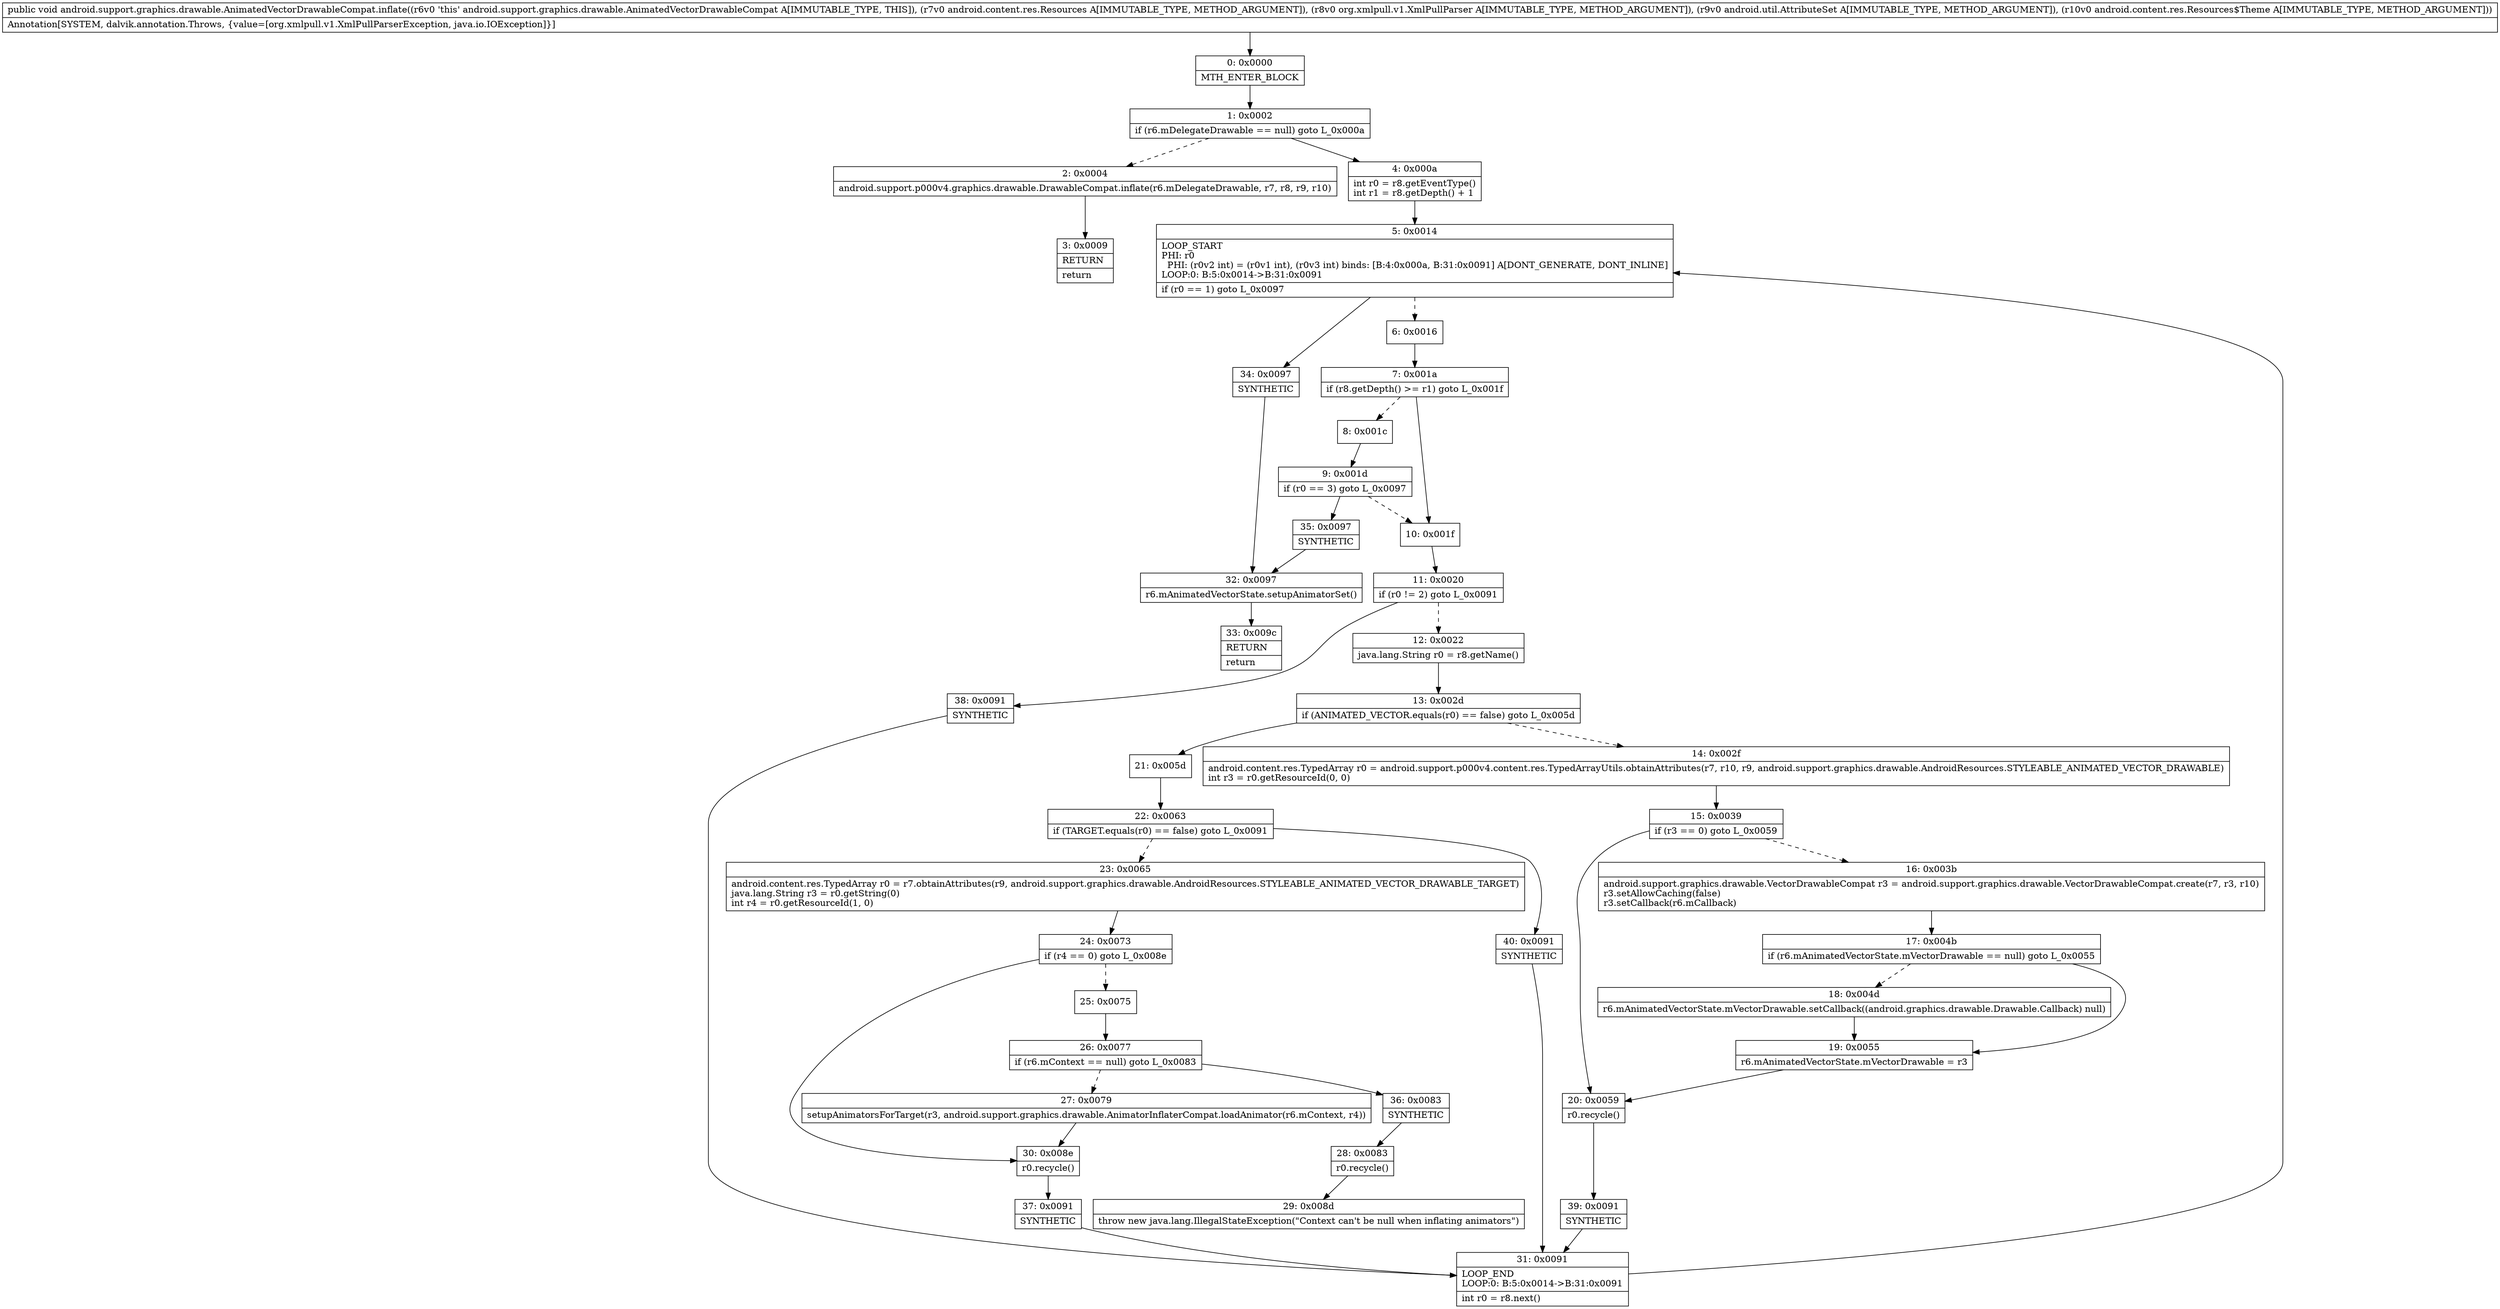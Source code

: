 digraph "CFG forandroid.support.graphics.drawable.AnimatedVectorDrawableCompat.inflate(Landroid\/content\/res\/Resources;Lorg\/xmlpull\/v1\/XmlPullParser;Landroid\/util\/AttributeSet;Landroid\/content\/res\/Resources$Theme;)V" {
Node_0 [shape=record,label="{0\:\ 0x0000|MTH_ENTER_BLOCK\l}"];
Node_1 [shape=record,label="{1\:\ 0x0002|if (r6.mDelegateDrawable == null) goto L_0x000a\l}"];
Node_2 [shape=record,label="{2\:\ 0x0004|android.support.p000v4.graphics.drawable.DrawableCompat.inflate(r6.mDelegateDrawable, r7, r8, r9, r10)\l}"];
Node_3 [shape=record,label="{3\:\ 0x0009|RETURN\l|return\l}"];
Node_4 [shape=record,label="{4\:\ 0x000a|int r0 = r8.getEventType()\lint r1 = r8.getDepth() + 1\l}"];
Node_5 [shape=record,label="{5\:\ 0x0014|LOOP_START\lPHI: r0 \l  PHI: (r0v2 int) = (r0v1 int), (r0v3 int) binds: [B:4:0x000a, B:31:0x0091] A[DONT_GENERATE, DONT_INLINE]\lLOOP:0: B:5:0x0014\-\>B:31:0x0091\l|if (r0 == 1) goto L_0x0097\l}"];
Node_6 [shape=record,label="{6\:\ 0x0016}"];
Node_7 [shape=record,label="{7\:\ 0x001a|if (r8.getDepth() \>= r1) goto L_0x001f\l}"];
Node_8 [shape=record,label="{8\:\ 0x001c}"];
Node_9 [shape=record,label="{9\:\ 0x001d|if (r0 == 3) goto L_0x0097\l}"];
Node_10 [shape=record,label="{10\:\ 0x001f}"];
Node_11 [shape=record,label="{11\:\ 0x0020|if (r0 != 2) goto L_0x0091\l}"];
Node_12 [shape=record,label="{12\:\ 0x0022|java.lang.String r0 = r8.getName()\l}"];
Node_13 [shape=record,label="{13\:\ 0x002d|if (ANIMATED_VECTOR.equals(r0) == false) goto L_0x005d\l}"];
Node_14 [shape=record,label="{14\:\ 0x002f|android.content.res.TypedArray r0 = android.support.p000v4.content.res.TypedArrayUtils.obtainAttributes(r7, r10, r9, android.support.graphics.drawable.AndroidResources.STYLEABLE_ANIMATED_VECTOR_DRAWABLE)\lint r3 = r0.getResourceId(0, 0)\l}"];
Node_15 [shape=record,label="{15\:\ 0x0039|if (r3 == 0) goto L_0x0059\l}"];
Node_16 [shape=record,label="{16\:\ 0x003b|android.support.graphics.drawable.VectorDrawableCompat r3 = android.support.graphics.drawable.VectorDrawableCompat.create(r7, r3, r10)\lr3.setAllowCaching(false)\lr3.setCallback(r6.mCallback)\l}"];
Node_17 [shape=record,label="{17\:\ 0x004b|if (r6.mAnimatedVectorState.mVectorDrawable == null) goto L_0x0055\l}"];
Node_18 [shape=record,label="{18\:\ 0x004d|r6.mAnimatedVectorState.mVectorDrawable.setCallback((android.graphics.drawable.Drawable.Callback) null)\l}"];
Node_19 [shape=record,label="{19\:\ 0x0055|r6.mAnimatedVectorState.mVectorDrawable = r3\l}"];
Node_20 [shape=record,label="{20\:\ 0x0059|r0.recycle()\l}"];
Node_21 [shape=record,label="{21\:\ 0x005d}"];
Node_22 [shape=record,label="{22\:\ 0x0063|if (TARGET.equals(r0) == false) goto L_0x0091\l}"];
Node_23 [shape=record,label="{23\:\ 0x0065|android.content.res.TypedArray r0 = r7.obtainAttributes(r9, android.support.graphics.drawable.AndroidResources.STYLEABLE_ANIMATED_VECTOR_DRAWABLE_TARGET)\ljava.lang.String r3 = r0.getString(0)\lint r4 = r0.getResourceId(1, 0)\l}"];
Node_24 [shape=record,label="{24\:\ 0x0073|if (r4 == 0) goto L_0x008e\l}"];
Node_25 [shape=record,label="{25\:\ 0x0075}"];
Node_26 [shape=record,label="{26\:\ 0x0077|if (r6.mContext == null) goto L_0x0083\l}"];
Node_27 [shape=record,label="{27\:\ 0x0079|setupAnimatorsForTarget(r3, android.support.graphics.drawable.AnimatorInflaterCompat.loadAnimator(r6.mContext, r4))\l}"];
Node_28 [shape=record,label="{28\:\ 0x0083|r0.recycle()\l}"];
Node_29 [shape=record,label="{29\:\ 0x008d|throw new java.lang.IllegalStateException(\"Context can't be null when inflating animators\")\l}"];
Node_30 [shape=record,label="{30\:\ 0x008e|r0.recycle()\l}"];
Node_31 [shape=record,label="{31\:\ 0x0091|LOOP_END\lLOOP:0: B:5:0x0014\-\>B:31:0x0091\l|int r0 = r8.next()\l}"];
Node_32 [shape=record,label="{32\:\ 0x0097|r6.mAnimatedVectorState.setupAnimatorSet()\l}"];
Node_33 [shape=record,label="{33\:\ 0x009c|RETURN\l|return\l}"];
Node_34 [shape=record,label="{34\:\ 0x0097|SYNTHETIC\l}"];
Node_35 [shape=record,label="{35\:\ 0x0097|SYNTHETIC\l}"];
Node_36 [shape=record,label="{36\:\ 0x0083|SYNTHETIC\l}"];
Node_37 [shape=record,label="{37\:\ 0x0091|SYNTHETIC\l}"];
Node_38 [shape=record,label="{38\:\ 0x0091|SYNTHETIC\l}"];
Node_39 [shape=record,label="{39\:\ 0x0091|SYNTHETIC\l}"];
Node_40 [shape=record,label="{40\:\ 0x0091|SYNTHETIC\l}"];
MethodNode[shape=record,label="{public void android.support.graphics.drawable.AnimatedVectorDrawableCompat.inflate((r6v0 'this' android.support.graphics.drawable.AnimatedVectorDrawableCompat A[IMMUTABLE_TYPE, THIS]), (r7v0 android.content.res.Resources A[IMMUTABLE_TYPE, METHOD_ARGUMENT]), (r8v0 org.xmlpull.v1.XmlPullParser A[IMMUTABLE_TYPE, METHOD_ARGUMENT]), (r9v0 android.util.AttributeSet A[IMMUTABLE_TYPE, METHOD_ARGUMENT]), (r10v0 android.content.res.Resources$Theme A[IMMUTABLE_TYPE, METHOD_ARGUMENT]))  | Annotation[SYSTEM, dalvik.annotation.Throws, \{value=[org.xmlpull.v1.XmlPullParserException, java.io.IOException]\}]\l}"];
MethodNode -> Node_0;
Node_0 -> Node_1;
Node_1 -> Node_2[style=dashed];
Node_1 -> Node_4;
Node_2 -> Node_3;
Node_4 -> Node_5;
Node_5 -> Node_6[style=dashed];
Node_5 -> Node_34;
Node_6 -> Node_7;
Node_7 -> Node_8[style=dashed];
Node_7 -> Node_10;
Node_8 -> Node_9;
Node_9 -> Node_10[style=dashed];
Node_9 -> Node_35;
Node_10 -> Node_11;
Node_11 -> Node_12[style=dashed];
Node_11 -> Node_38;
Node_12 -> Node_13;
Node_13 -> Node_14[style=dashed];
Node_13 -> Node_21;
Node_14 -> Node_15;
Node_15 -> Node_16[style=dashed];
Node_15 -> Node_20;
Node_16 -> Node_17;
Node_17 -> Node_18[style=dashed];
Node_17 -> Node_19;
Node_18 -> Node_19;
Node_19 -> Node_20;
Node_20 -> Node_39;
Node_21 -> Node_22;
Node_22 -> Node_23[style=dashed];
Node_22 -> Node_40;
Node_23 -> Node_24;
Node_24 -> Node_25[style=dashed];
Node_24 -> Node_30;
Node_25 -> Node_26;
Node_26 -> Node_27[style=dashed];
Node_26 -> Node_36;
Node_27 -> Node_30;
Node_28 -> Node_29;
Node_30 -> Node_37;
Node_31 -> Node_5;
Node_32 -> Node_33;
Node_34 -> Node_32;
Node_35 -> Node_32;
Node_36 -> Node_28;
Node_37 -> Node_31;
Node_38 -> Node_31;
Node_39 -> Node_31;
Node_40 -> Node_31;
}

